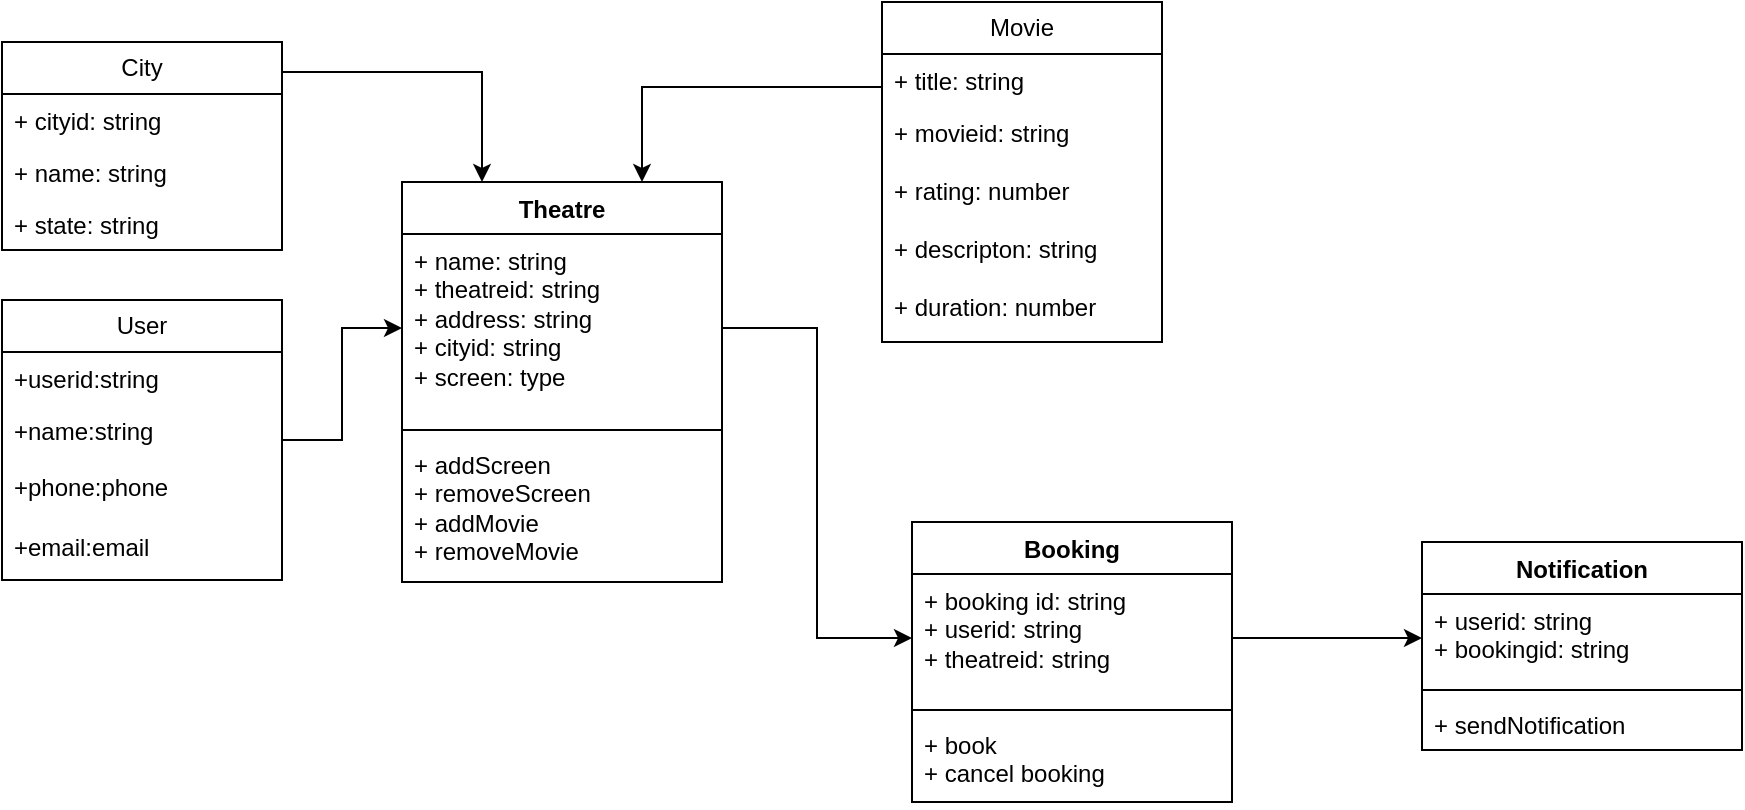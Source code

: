 <mxfile version="27.1.6">
  <diagram name="Page-1" id="tzweOjyY8KAg2PsNakL9">
    <mxGraphModel dx="2131" dy="604" grid="1" gridSize="10" guides="1" tooltips="1" connect="1" arrows="1" fold="1" page="1" pageScale="1" pageWidth="850" pageHeight="1100" math="0" shadow="0">
      <root>
        <mxCell id="0" />
        <mxCell id="1" parent="0" />
        <object label="User" id="wHBm9RYms-fWOCtTu7Mj-1">
          <mxCell style="swimlane;fontStyle=0;childLayout=stackLayout;horizontal=1;startSize=26;fillColor=none;horizontalStack=0;resizeParent=1;resizeParentMax=0;resizeLast=0;collapsible=1;marginBottom=0;whiteSpace=wrap;html=1;" parent="1" vertex="1">
            <mxGeometry x="-110" y="209" width="140" height="140" as="geometry">
              <mxRectangle x="-110" y="209" width="70" height="28" as="alternateBounds" />
            </mxGeometry>
          </mxCell>
        </object>
        <mxCell id="wHBm9RYms-fWOCtTu7Mj-2" value="+userid:string" style="text;strokeColor=none;fillColor=none;align=left;verticalAlign=top;spacingLeft=4;spacingRight=4;overflow=hidden;rotatable=0;points=[[0,0.5],[1,0.5]];portConstraint=eastwest;whiteSpace=wrap;html=1;" parent="wHBm9RYms-fWOCtTu7Mj-1" vertex="1">
          <mxGeometry y="26" width="140" height="26" as="geometry" />
        </mxCell>
        <mxCell id="wHBm9RYms-fWOCtTu7Mj-3" value="+name:string" style="text;strokeColor=none;fillColor=none;align=left;verticalAlign=top;spacingLeft=4;spacingRight=4;overflow=hidden;rotatable=0;points=[[0,0.5],[1,0.5]];portConstraint=eastwest;whiteSpace=wrap;html=1;" parent="wHBm9RYms-fWOCtTu7Mj-1" vertex="1">
          <mxGeometry y="52" width="140" height="28" as="geometry" />
        </mxCell>
        <mxCell id="wHBm9RYms-fWOCtTu7Mj-4" value="+phone:phone&lt;div&gt;&lt;br&gt;&lt;/div&gt;" style="text;strokeColor=none;fillColor=none;align=left;verticalAlign=top;spacingLeft=4;spacingRight=4;overflow=hidden;rotatable=0;points=[[0,0.5],[1,0.5]];portConstraint=eastwest;whiteSpace=wrap;html=1;" parent="wHBm9RYms-fWOCtTu7Mj-1" vertex="1">
          <mxGeometry y="80" width="140" height="30" as="geometry" />
        </mxCell>
        <mxCell id="wHBm9RYms-fWOCtTu7Mj-7" value="&lt;div&gt;+email:email&lt;/div&gt;" style="text;strokeColor=none;fillColor=none;align=left;verticalAlign=top;spacingLeft=4;spacingRight=4;overflow=hidden;rotatable=0;points=[[0,0.5],[1,0.5]];portConstraint=eastwest;whiteSpace=wrap;html=1;" parent="wHBm9RYms-fWOCtTu7Mj-1" vertex="1">
          <mxGeometry y="110" width="140" height="30" as="geometry" />
        </mxCell>
        <mxCell id="EGwwbbGLfdvVp6uplVhk-19" style="edgeStyle=orthogonalEdgeStyle;rounded=0;orthogonalLoop=1;jettySize=auto;html=1;" edge="1" parent="1" source="wHBm9RYms-fWOCtTu7Mj-8" target="EGwwbbGLfdvVp6uplVhk-1">
          <mxGeometry relative="1" as="geometry">
            <Array as="points">
              <mxPoint x="130" y="95" />
            </Array>
          </mxGeometry>
        </mxCell>
        <mxCell id="wHBm9RYms-fWOCtTu7Mj-8" value="City" style="swimlane;fontStyle=0;childLayout=stackLayout;horizontal=1;startSize=26;fillColor=none;horizontalStack=0;resizeParent=1;resizeParentMax=0;resizeLast=0;collapsible=1;marginBottom=0;whiteSpace=wrap;html=1;" parent="1" vertex="1">
          <mxGeometry x="-110" y="80" width="140" height="104" as="geometry">
            <mxRectangle x="-110" y="80" width="60" height="30" as="alternateBounds" />
          </mxGeometry>
        </mxCell>
        <mxCell id="wHBm9RYms-fWOCtTu7Mj-9" value="+ cityid: string" style="text;strokeColor=none;fillColor=none;align=left;verticalAlign=top;spacingLeft=4;spacingRight=4;overflow=hidden;rotatable=0;points=[[0,0.5],[1,0.5]];portConstraint=eastwest;whiteSpace=wrap;html=1;" parent="wHBm9RYms-fWOCtTu7Mj-8" vertex="1">
          <mxGeometry y="26" width="140" height="26" as="geometry" />
        </mxCell>
        <mxCell id="wHBm9RYms-fWOCtTu7Mj-10" value="+ name: string" style="text;strokeColor=none;fillColor=none;align=left;verticalAlign=top;spacingLeft=4;spacingRight=4;overflow=hidden;rotatable=0;points=[[0,0.5],[1,0.5]];portConstraint=eastwest;whiteSpace=wrap;html=1;" parent="wHBm9RYms-fWOCtTu7Mj-8" vertex="1">
          <mxGeometry y="52" width="140" height="26" as="geometry" />
        </mxCell>
        <mxCell id="wHBm9RYms-fWOCtTu7Mj-11" value="+ state: string" style="text;strokeColor=none;fillColor=none;align=left;verticalAlign=top;spacingLeft=4;spacingRight=4;overflow=hidden;rotatable=0;points=[[0,0.5],[1,0.5]];portConstraint=eastwest;whiteSpace=wrap;html=1;" parent="wHBm9RYms-fWOCtTu7Mj-8" vertex="1">
          <mxGeometry y="78" width="140" height="26" as="geometry" />
        </mxCell>
        <mxCell id="EGwwbbGLfdvVp6uplVhk-1" value="Theatre" style="swimlane;fontStyle=1;align=center;verticalAlign=top;childLayout=stackLayout;horizontal=1;startSize=26;horizontalStack=0;resizeParent=1;resizeParentMax=0;resizeLast=0;collapsible=1;marginBottom=0;whiteSpace=wrap;html=1;" vertex="1" parent="1">
          <mxGeometry x="90" y="150" width="160" height="200" as="geometry" />
        </mxCell>
        <mxCell id="EGwwbbGLfdvVp6uplVhk-2" value="+ name: string&lt;div&gt;+ theatreid: string&lt;/div&gt;&lt;div&gt;+ address: string&lt;/div&gt;&lt;div&gt;+ cityid: strin&lt;span style=&quot;background-color: transparent; color: light-dark(rgb(0, 0, 0), rgb(255, 255, 255));&quot;&gt;g&lt;/span&gt;&lt;/div&gt;&lt;div&gt;&lt;span style=&quot;background-color: transparent; color: light-dark(rgb(0, 0, 0), rgb(255, 255, 255));&quot;&gt;+ screen: type&lt;/span&gt;&lt;/div&gt;" style="text;strokeColor=none;fillColor=none;align=left;verticalAlign=top;spacingLeft=4;spacingRight=4;overflow=hidden;rotatable=0;points=[[0,0.5],[1,0.5]];portConstraint=eastwest;whiteSpace=wrap;html=1;" vertex="1" parent="EGwwbbGLfdvVp6uplVhk-1">
          <mxGeometry y="26" width="160" height="94" as="geometry" />
        </mxCell>
        <mxCell id="EGwwbbGLfdvVp6uplVhk-3" value="" style="line;strokeWidth=1;fillColor=none;align=left;verticalAlign=middle;spacingTop=-1;spacingLeft=3;spacingRight=3;rotatable=0;labelPosition=right;points=[];portConstraint=eastwest;strokeColor=inherit;" vertex="1" parent="EGwwbbGLfdvVp6uplVhk-1">
          <mxGeometry y="120" width="160" height="8" as="geometry" />
        </mxCell>
        <mxCell id="EGwwbbGLfdvVp6uplVhk-4" value="+ addScreen&lt;div&gt;+ removeScreen&lt;/div&gt;&lt;div&gt;+ addMovie&lt;/div&gt;&lt;div&gt;+ removeMovie&lt;/div&gt;" style="text;strokeColor=none;fillColor=none;align=left;verticalAlign=top;spacingLeft=4;spacingRight=4;overflow=hidden;rotatable=0;points=[[0,0.5],[1,0.5]];portConstraint=eastwest;whiteSpace=wrap;html=1;" vertex="1" parent="EGwwbbGLfdvVp6uplVhk-1">
          <mxGeometry y="128" width="160" height="72" as="geometry" />
        </mxCell>
        <mxCell id="EGwwbbGLfdvVp6uplVhk-21" style="edgeStyle=orthogonalEdgeStyle;rounded=0;orthogonalLoop=1;jettySize=auto;html=1;exitX=0;exitY=0.25;exitDx=0;exitDy=0;entryX=0.75;entryY=0;entryDx=0;entryDy=0;" edge="1" parent="1" source="EGwwbbGLfdvVp6uplVhk-13" target="EGwwbbGLfdvVp6uplVhk-1">
          <mxGeometry relative="1" as="geometry" />
        </mxCell>
        <mxCell id="EGwwbbGLfdvVp6uplVhk-13" value="Movie" style="swimlane;fontStyle=0;childLayout=stackLayout;horizontal=1;startSize=26;fillColor=none;horizontalStack=0;resizeParent=1;resizeParentMax=0;resizeLast=0;collapsible=1;marginBottom=0;whiteSpace=wrap;html=1;" vertex="1" parent="1">
          <mxGeometry x="330" y="60" width="140" height="170" as="geometry">
            <mxRectangle x="330" y="90" width="70" height="30" as="alternateBounds" />
          </mxGeometry>
        </mxCell>
        <mxCell id="EGwwbbGLfdvVp6uplVhk-14" value="+ title: string" style="text;strokeColor=none;fillColor=none;align=left;verticalAlign=top;spacingLeft=4;spacingRight=4;overflow=hidden;rotatable=0;points=[[0,0.5],[1,0.5]];portConstraint=eastwest;whiteSpace=wrap;html=1;" vertex="1" parent="EGwwbbGLfdvVp6uplVhk-13">
          <mxGeometry y="26" width="140" height="26" as="geometry" />
        </mxCell>
        <mxCell id="EGwwbbGLfdvVp6uplVhk-15" value="+ movieid: string&lt;div&gt;&lt;br&gt;&lt;/div&gt;&lt;div&gt;+ rating: number&lt;/div&gt;" style="text;strokeColor=none;fillColor=none;align=left;verticalAlign=top;spacingLeft=4;spacingRight=4;overflow=hidden;rotatable=0;points=[[0,0.5],[1,0.5]];portConstraint=eastwest;whiteSpace=wrap;html=1;" vertex="1" parent="EGwwbbGLfdvVp6uplVhk-13">
          <mxGeometry y="52" width="140" height="58" as="geometry" />
        </mxCell>
        <mxCell id="EGwwbbGLfdvVp6uplVhk-16" value="+ descripton: string&lt;div&gt;&lt;br&gt;&lt;/div&gt;&lt;div&gt;+ duration: number&amp;nbsp;&lt;/div&gt;" style="text;strokeColor=none;fillColor=none;align=left;verticalAlign=top;spacingLeft=4;spacingRight=4;overflow=hidden;rotatable=0;points=[[0,0.5],[1,0.5]];portConstraint=eastwest;whiteSpace=wrap;html=1;" vertex="1" parent="EGwwbbGLfdvVp6uplVhk-13">
          <mxGeometry y="110" width="140" height="60" as="geometry" />
        </mxCell>
        <mxCell id="EGwwbbGLfdvVp6uplVhk-26" style="edgeStyle=orthogonalEdgeStyle;rounded=0;orthogonalLoop=1;jettySize=auto;html=1;exitX=1;exitY=0.5;exitDx=0;exitDy=0;entryX=0;entryY=0.5;entryDx=0;entryDy=0;" edge="1" parent="1" source="wHBm9RYms-fWOCtTu7Mj-1" target="EGwwbbGLfdvVp6uplVhk-2">
          <mxGeometry relative="1" as="geometry" />
        </mxCell>
        <mxCell id="EGwwbbGLfdvVp6uplVhk-32" value="Booking" style="swimlane;fontStyle=1;align=center;verticalAlign=top;childLayout=stackLayout;horizontal=1;startSize=26;horizontalStack=0;resizeParent=1;resizeParentMax=0;resizeLast=0;collapsible=1;marginBottom=0;whiteSpace=wrap;html=1;" vertex="1" parent="1">
          <mxGeometry x="345" y="320" width="160" height="140" as="geometry" />
        </mxCell>
        <mxCell id="EGwwbbGLfdvVp6uplVhk-33" value="+ booking id: string&lt;div&gt;+ userid: string&lt;/div&gt;&lt;div&gt;+ theatreid: string&lt;/div&gt;&lt;div&gt;&lt;br&gt;&lt;/div&gt;" style="text;strokeColor=none;fillColor=none;align=left;verticalAlign=top;spacingLeft=4;spacingRight=4;overflow=hidden;rotatable=0;points=[[0,0.5],[1,0.5]];portConstraint=eastwest;whiteSpace=wrap;html=1;" vertex="1" parent="EGwwbbGLfdvVp6uplVhk-32">
          <mxGeometry y="26" width="160" height="64" as="geometry" />
        </mxCell>
        <mxCell id="EGwwbbGLfdvVp6uplVhk-34" value="" style="line;strokeWidth=1;fillColor=none;align=left;verticalAlign=middle;spacingTop=-1;spacingLeft=3;spacingRight=3;rotatable=0;labelPosition=right;points=[];portConstraint=eastwest;strokeColor=inherit;" vertex="1" parent="EGwwbbGLfdvVp6uplVhk-32">
          <mxGeometry y="90" width="160" height="8" as="geometry" />
        </mxCell>
        <mxCell id="EGwwbbGLfdvVp6uplVhk-35" value="+ book&amp;nbsp;&lt;div&gt;+ cancel booking&lt;/div&gt;&lt;div&gt;&lt;br&gt;&lt;/div&gt;" style="text;strokeColor=none;fillColor=none;align=left;verticalAlign=top;spacingLeft=4;spacingRight=4;overflow=hidden;rotatable=0;points=[[0,0.5],[1,0.5]];portConstraint=eastwest;whiteSpace=wrap;html=1;" vertex="1" parent="EGwwbbGLfdvVp6uplVhk-32">
          <mxGeometry y="98" width="160" height="42" as="geometry" />
        </mxCell>
        <mxCell id="EGwwbbGLfdvVp6uplVhk-36" style="edgeStyle=orthogonalEdgeStyle;rounded=0;orthogonalLoop=1;jettySize=auto;html=1;exitX=1;exitY=0.5;exitDx=0;exitDy=0;entryX=0;entryY=0.5;entryDx=0;entryDy=0;" edge="1" parent="1" source="EGwwbbGLfdvVp6uplVhk-2" target="EGwwbbGLfdvVp6uplVhk-33">
          <mxGeometry relative="1" as="geometry" />
        </mxCell>
        <mxCell id="EGwwbbGLfdvVp6uplVhk-41" value="Notification" style="swimlane;fontStyle=1;align=center;verticalAlign=top;childLayout=stackLayout;horizontal=1;startSize=26;horizontalStack=0;resizeParent=1;resizeParentMax=0;resizeLast=0;collapsible=1;marginBottom=0;whiteSpace=wrap;html=1;" vertex="1" parent="1">
          <mxGeometry x="600" y="330" width="160" height="104" as="geometry" />
        </mxCell>
        <mxCell id="EGwwbbGLfdvVp6uplVhk-42" value="+ userid: string&lt;div&gt;+ bookingid: string&lt;/div&gt;&lt;div&gt;&lt;br&gt;&lt;/div&gt;" style="text;strokeColor=none;fillColor=none;align=left;verticalAlign=top;spacingLeft=4;spacingRight=4;overflow=hidden;rotatable=0;points=[[0,0.5],[1,0.5]];portConstraint=eastwest;whiteSpace=wrap;html=1;" vertex="1" parent="EGwwbbGLfdvVp6uplVhk-41">
          <mxGeometry y="26" width="160" height="44" as="geometry" />
        </mxCell>
        <mxCell id="EGwwbbGLfdvVp6uplVhk-43" value="" style="line;strokeWidth=1;fillColor=none;align=left;verticalAlign=middle;spacingTop=-1;spacingLeft=3;spacingRight=3;rotatable=0;labelPosition=right;points=[];portConstraint=eastwest;strokeColor=inherit;" vertex="1" parent="EGwwbbGLfdvVp6uplVhk-41">
          <mxGeometry y="70" width="160" height="8" as="geometry" />
        </mxCell>
        <mxCell id="EGwwbbGLfdvVp6uplVhk-44" value="+ sendNotification" style="text;strokeColor=none;fillColor=none;align=left;verticalAlign=top;spacingLeft=4;spacingRight=4;overflow=hidden;rotatable=0;points=[[0,0.5],[1,0.5]];portConstraint=eastwest;whiteSpace=wrap;html=1;" vertex="1" parent="EGwwbbGLfdvVp6uplVhk-41">
          <mxGeometry y="78" width="160" height="26" as="geometry" />
        </mxCell>
        <mxCell id="EGwwbbGLfdvVp6uplVhk-45" value="" style="edgeStyle=orthogonalEdgeStyle;rounded=0;orthogonalLoop=1;jettySize=auto;html=1;" edge="1" parent="1" source="EGwwbbGLfdvVp6uplVhk-33" target="EGwwbbGLfdvVp6uplVhk-42">
          <mxGeometry relative="1" as="geometry" />
        </mxCell>
      </root>
    </mxGraphModel>
  </diagram>
</mxfile>
